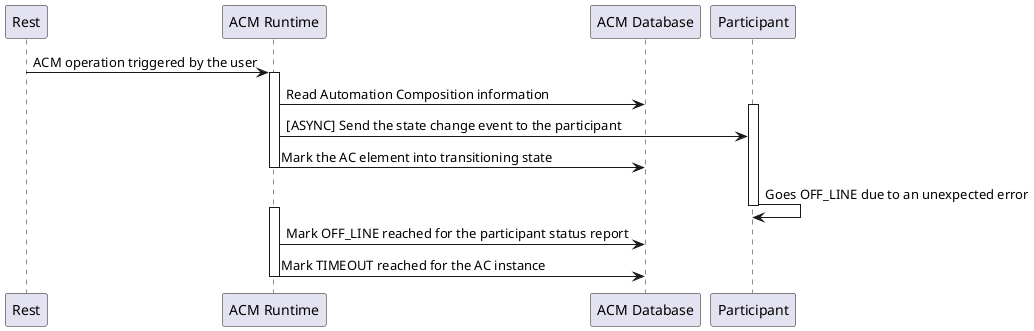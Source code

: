 @startuml

  Rest -> "ACM Runtime": ACM operation triggered by the user
  activate "ACM Runtime"
  "ACM Runtime" -> "ACM Database": Read Automation Composition information
  activate Participant
  "ACM Runtime" -> Participant : [ASYNC] Send the state change event to the participant
  "ACM Runtime" -> "ACM Database": Mark the AC element into transitioning state
  deactivate  "ACM Runtime"
  Participant -> Participant: Goes OFF_LINE due to an unexpected error
  deactivate Participant

  activate "ACM Runtime"
  "ACM Runtime" -> "ACM Database": Mark OFF_LINE reached for the participant status report
  "ACM Runtime" -> "ACM Database": Mark TIMEOUT reached for the AC instance
  deactivate  "ACM Runtime"


@enduml
